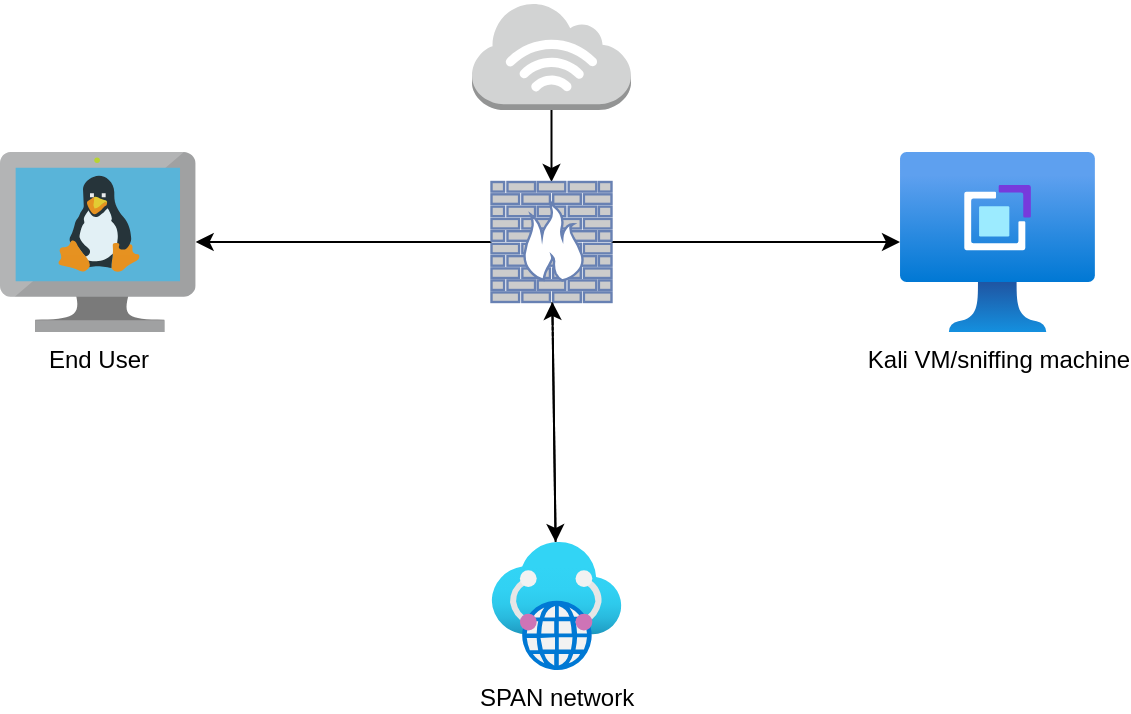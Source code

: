 <mxfile>
    <diagram id="8QS9LVQeF8XZef3YrV4O" name="Page-1">
        <mxGraphModel dx="1066" dy="468" grid="1" gridSize="10" guides="1" tooltips="1" connect="1" arrows="1" fold="1" page="1" pageScale="1" pageWidth="850" pageHeight="1100" math="0" shadow="0">
            <root>
                <mxCell id="0"/>
                <mxCell id="1" parent="0"/>
                <mxCell id="11" style="edgeStyle=none;html=1;entryX=0.5;entryY=0;entryDx=0;entryDy=0;entryPerimeter=0;" edge="1" parent="1" source="2" target="3">
                    <mxGeometry relative="1" as="geometry"/>
                </mxCell>
                <mxCell id="2" value="" style="outlineConnect=0;dashed=0;verticalLabelPosition=bottom;verticalAlign=top;align=center;html=1;shape=mxgraph.aws3.internet_3;fillColor=#D2D3D3;gradientColor=none;" vertex="1" parent="1">
                    <mxGeometry x="386" y="40" width="79.5" height="54" as="geometry"/>
                </mxCell>
                <mxCell id="7" style="edgeStyle=none;html=1;" edge="1" parent="1" source="3" target="4">
                    <mxGeometry relative="1" as="geometry"/>
                </mxCell>
                <mxCell id="9" style="edgeStyle=none;html=1;" edge="1" parent="1" source="3" target="5">
                    <mxGeometry relative="1" as="geometry"/>
                </mxCell>
                <mxCell id="10" style="edgeStyle=none;html=1;" edge="1" parent="1" source="3" target="6">
                    <mxGeometry relative="1" as="geometry"/>
                </mxCell>
                <mxCell id="3" value="&lt;font color=&quot;#ffffff&quot;&gt;pfSense&lt;/font&gt;" style="fontColor=#0066CC;verticalAlign=top;verticalLabelPosition=bottom;labelPosition=center;align=center;html=1;outlineConnect=0;fillColor=#CCCCCC;strokeColor=#6881B3;gradientColor=none;gradientDirection=north;strokeWidth=2;shape=mxgraph.networks.firewall;" vertex="1" parent="1">
                    <mxGeometry x="395.75" y="130" width="60" height="60" as="geometry"/>
                </mxCell>
                <mxCell id="8" style="edgeStyle=none;html=1;" edge="1" parent="1" source="4" target="3">
                    <mxGeometry relative="1" as="geometry">
                        <mxPoint x="370" y="160" as="targetPoint"/>
                    </mxGeometry>
                </mxCell>
                <mxCell id="4" value="SPAN network" style="aspect=fixed;html=1;points=[];align=center;image;fontSize=12;image=img/lib/azure2/networking/Virtual_WANs.svg;" vertex="1" parent="1">
                    <mxGeometry x="395.75" y="310" width="65" height="64" as="geometry"/>
                </mxCell>
                <mxCell id="5" value="End User" style="sketch=0;aspect=fixed;html=1;points=[];align=center;image;fontSize=12;image=img/lib/mscae/VM_Linux.svg;" vertex="1" parent="1">
                    <mxGeometry x="150" y="115" width="97.83" height="90" as="geometry"/>
                </mxCell>
                <mxCell id="6" value="Kali VM/sniffing machine" style="aspect=fixed;html=1;points=[];align=center;image;fontSize=12;image=img/lib/azure2/other/VM_Application_Definition.svg;" vertex="1" parent="1">
                    <mxGeometry x="600" y="115" width="97.45" height="90" as="geometry"/>
                </mxCell>
            </root>
        </mxGraphModel>
    </diagram>
</mxfile>